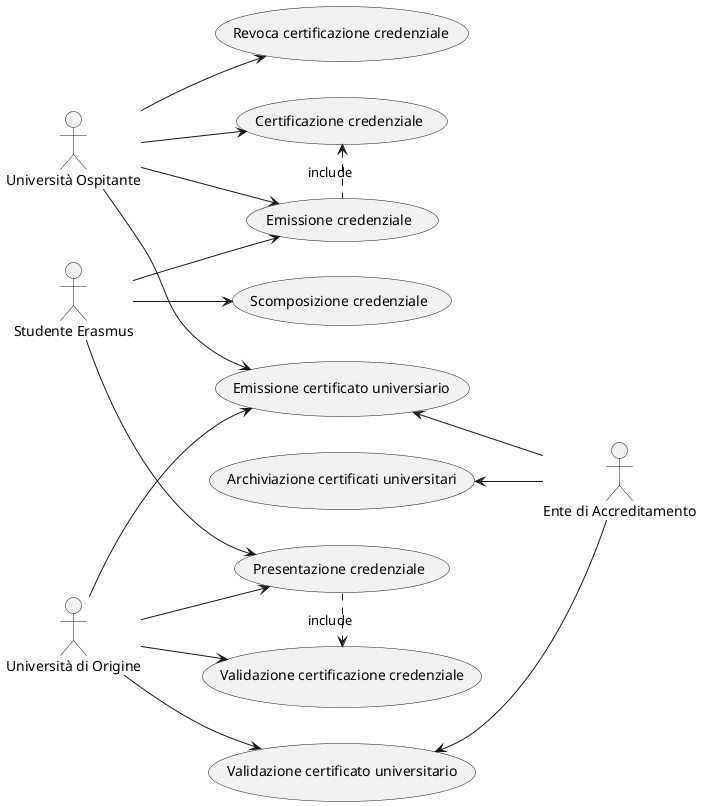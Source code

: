 @startuml
left to right direction

:Studente Erasmus: as stud
:Università Ospitante: as UO
:Università di Origine: as UdO
:Ente di Accreditamento: as CA
(Emissione credenziale) as req
(Presentazione credenziale) as forn
(Certificazione credenziale) as cert
(Validazione certificazione credenziale) as valid
(Scomposizione credenziale) as subs
(Revoca certificazione credenziale) as revoc
(Emissione certificato universiario) as UCertif
(Archiviazione certificati universitari) as UArchiv
(Validazione certificato universitario) as UValid


UValid <-- :CA:
UCertif <-- :CA: 
UArchiv <-- :CA:  

:UO: --> UCertif
:UdO: --> UCertif
cert <. req: include
forn .> valid :include
:UdO: --> UValid
:stud: --> req
:stud: --> subs
:stud: --> forn
:UdO: --> forn
:UdO: --> valid

:UO: --> req
:UO: --> cert
:UO: --> revoc
@enduml